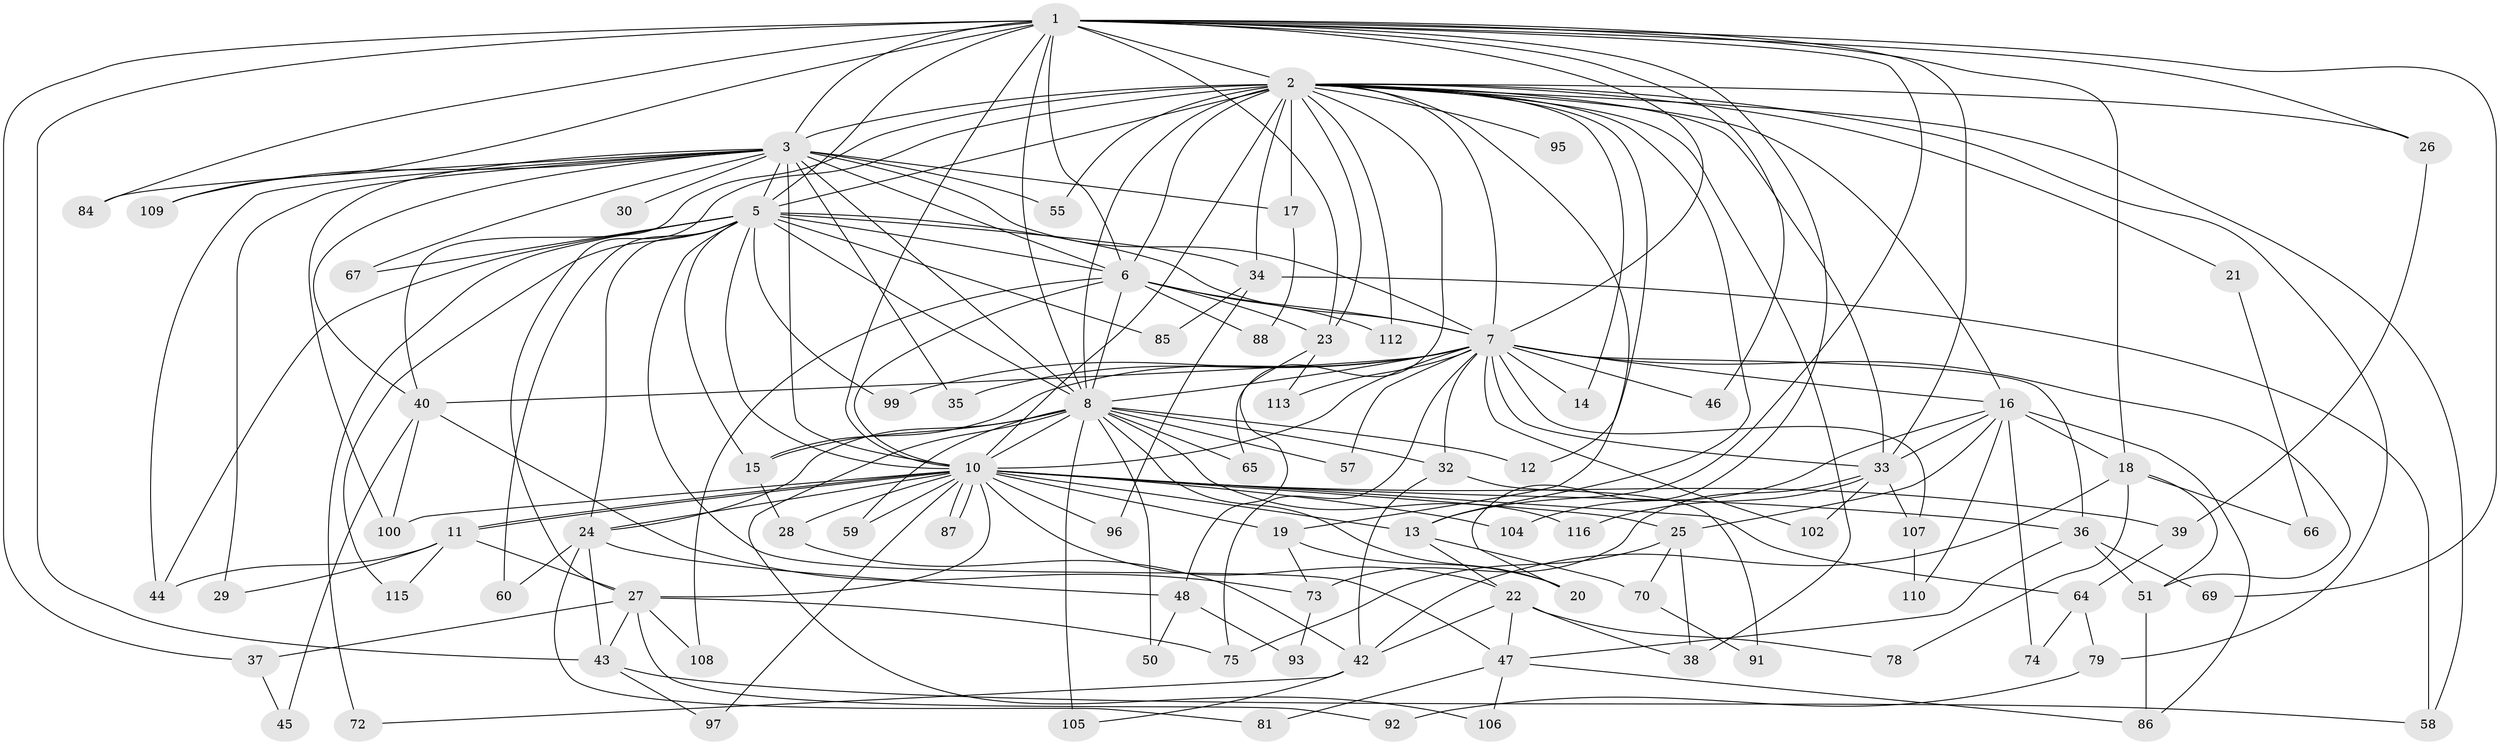 // original degree distribution, {22: 0.017241379310344827, 14: 0.008620689655172414, 13: 0.017241379310344827, 17: 0.008620689655172414, 20: 0.008620689655172414, 27: 0.008620689655172414, 26: 0.008620689655172414, 28: 0.008620689655172414, 6: 0.04310344827586207, 2: 0.5172413793103449, 4: 0.09482758620689655, 9: 0.008620689655172414, 3: 0.1810344827586207, 5: 0.05172413793103448, 8: 0.017241379310344827}
// Generated by graph-tools (version 1.1) at 2025/11/02/27/25 16:11:01]
// undirected, 89 vertices, 208 edges
graph export_dot {
graph [start="1"]
  node [color=gray90,style=filled];
  1 [super="+103"];
  2 [super="+9"];
  3 [super="+4"];
  5 [super="+76"];
  6 [super="+56"];
  7 [super="+82"];
  8 [super="+83"];
  10 [super="+62"];
  11 [super="+49"];
  12;
  13 [super="+41"];
  14;
  15 [super="+52"];
  16 [super="+53"];
  17;
  18;
  19 [super="+89"];
  20 [super="+63"];
  21;
  22;
  23 [super="+77"];
  24 [super="+31"];
  25 [super="+94"];
  26;
  27 [super="+114"];
  28;
  29;
  30;
  32 [super="+101"];
  33 [super="+80"];
  34 [super="+68"];
  35;
  36;
  37;
  38;
  39;
  40 [super="+54"];
  42 [super="+61"];
  43 [super="+98"];
  44;
  45;
  46;
  47 [super="+71"];
  48;
  50;
  51 [super="+90"];
  55;
  57;
  58;
  59;
  60;
  64;
  65;
  66;
  67;
  69;
  70;
  72;
  73;
  74;
  75;
  78;
  79;
  81;
  84;
  85;
  86;
  87;
  88;
  91;
  92;
  93;
  95;
  96;
  97;
  99;
  100 [super="+111"];
  102;
  104;
  105;
  106;
  107;
  108;
  109;
  110;
  112;
  113;
  115;
  116;
  1 -- 2 [weight=2];
  1 -- 3 [weight=2];
  1 -- 5;
  1 -- 6;
  1 -- 7;
  1 -- 8;
  1 -- 10;
  1 -- 13;
  1 -- 18;
  1 -- 20;
  1 -- 23;
  1 -- 26;
  1 -- 33;
  1 -- 37;
  1 -- 43 [weight=2];
  1 -- 46;
  1 -- 69;
  1 -- 84;
  1 -- 109;
  2 -- 3 [weight=4];
  2 -- 5 [weight=2];
  2 -- 6 [weight=2];
  2 -- 7 [weight=2];
  2 -- 8 [weight=2];
  2 -- 10 [weight=2];
  2 -- 13;
  2 -- 34;
  2 -- 79;
  2 -- 95 [weight=2];
  2 -- 112;
  2 -- 65;
  2 -- 12;
  2 -- 14;
  2 -- 16;
  2 -- 17;
  2 -- 19;
  2 -- 21;
  2 -- 23;
  2 -- 26;
  2 -- 27;
  2 -- 33;
  2 -- 38;
  2 -- 55;
  2 -- 58;
  2 -- 40;
  3 -- 5 [weight=2];
  3 -- 6 [weight=2];
  3 -- 7 [weight=2];
  3 -- 8 [weight=2];
  3 -- 10 [weight=2];
  3 -- 17;
  3 -- 55;
  3 -- 109;
  3 -- 67;
  3 -- 84;
  3 -- 29;
  3 -- 30;
  3 -- 35;
  3 -- 40;
  3 -- 44;
  3 -- 100;
  5 -- 6 [weight=2];
  5 -- 7;
  5 -- 8;
  5 -- 10;
  5 -- 15;
  5 -- 24;
  5 -- 34;
  5 -- 44;
  5 -- 60;
  5 -- 67;
  5 -- 72;
  5 -- 85;
  5 -- 115;
  5 -- 99;
  5 -- 47;
  6 -- 7 [weight=2];
  6 -- 8;
  6 -- 10;
  6 -- 88;
  6 -- 108;
  6 -- 112;
  6 -- 23;
  7 -- 8 [weight=2];
  7 -- 10;
  7 -- 14;
  7 -- 15;
  7 -- 16;
  7 -- 32;
  7 -- 35;
  7 -- 36;
  7 -- 40;
  7 -- 46;
  7 -- 57;
  7 -- 75;
  7 -- 99;
  7 -- 102;
  7 -- 107;
  7 -- 113;
  7 -- 51;
  7 -- 33;
  8 -- 10;
  8 -- 12;
  8 -- 24;
  8 -- 32;
  8 -- 50;
  8 -- 57;
  8 -- 59;
  8 -- 65;
  8 -- 105;
  8 -- 106;
  8 -- 116;
  8 -- 20;
  8 -- 15;
  10 -- 11;
  10 -- 11;
  10 -- 19;
  10 -- 22;
  10 -- 25;
  10 -- 28;
  10 -- 36;
  10 -- 39;
  10 -- 59;
  10 -- 64;
  10 -- 87;
  10 -- 87;
  10 -- 96;
  10 -- 97;
  10 -- 100;
  10 -- 104;
  10 -- 27;
  10 -- 24;
  10 -- 13;
  11 -- 27;
  11 -- 29;
  11 -- 115;
  11 -- 44;
  13 -- 22;
  13 -- 70;
  15 -- 28;
  16 -- 18;
  16 -- 25;
  16 -- 74;
  16 -- 86;
  16 -- 104;
  16 -- 110;
  16 -- 33;
  17 -- 88;
  18 -- 42;
  18 -- 51;
  18 -- 66;
  18 -- 78;
  19 -- 20;
  19 -- 73;
  21 -- 66;
  22 -- 38;
  22 -- 47;
  22 -- 78;
  22 -- 42;
  23 -- 48;
  23 -- 113;
  24 -- 60;
  24 -- 81;
  24 -- 43;
  24 -- 48;
  25 -- 70;
  25 -- 75;
  25 -- 38;
  26 -- 39;
  27 -- 37;
  27 -- 43;
  27 -- 92;
  27 -- 108;
  27 -- 75;
  28 -- 42;
  32 -- 91;
  32 -- 42;
  33 -- 73;
  33 -- 102;
  33 -- 107;
  33 -- 116;
  34 -- 85;
  34 -- 96;
  34 -- 58;
  36 -- 47;
  36 -- 51;
  36 -- 69;
  37 -- 45;
  39 -- 64;
  40 -- 45;
  40 -- 73;
  40 -- 100;
  42 -- 72;
  42 -- 105;
  43 -- 58;
  43 -- 97;
  47 -- 106;
  47 -- 81;
  47 -- 86;
  48 -- 50;
  48 -- 93;
  51 -- 86;
  64 -- 74;
  64 -- 79;
  70 -- 91;
  73 -- 93;
  79 -- 92;
  107 -- 110;
}
